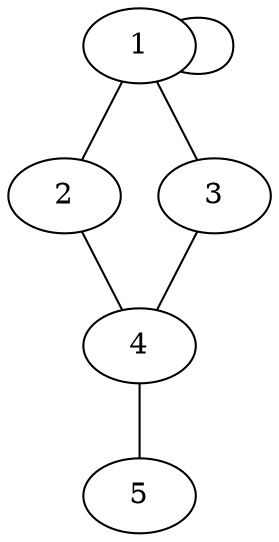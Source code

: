 graph ethane {
edge [dir=none, color=black]    
    1 -- 1;
    1 -- 2;
    1 -- 3;
    2 -- 4;
    3 -- 4;
    4 -- 5;
}